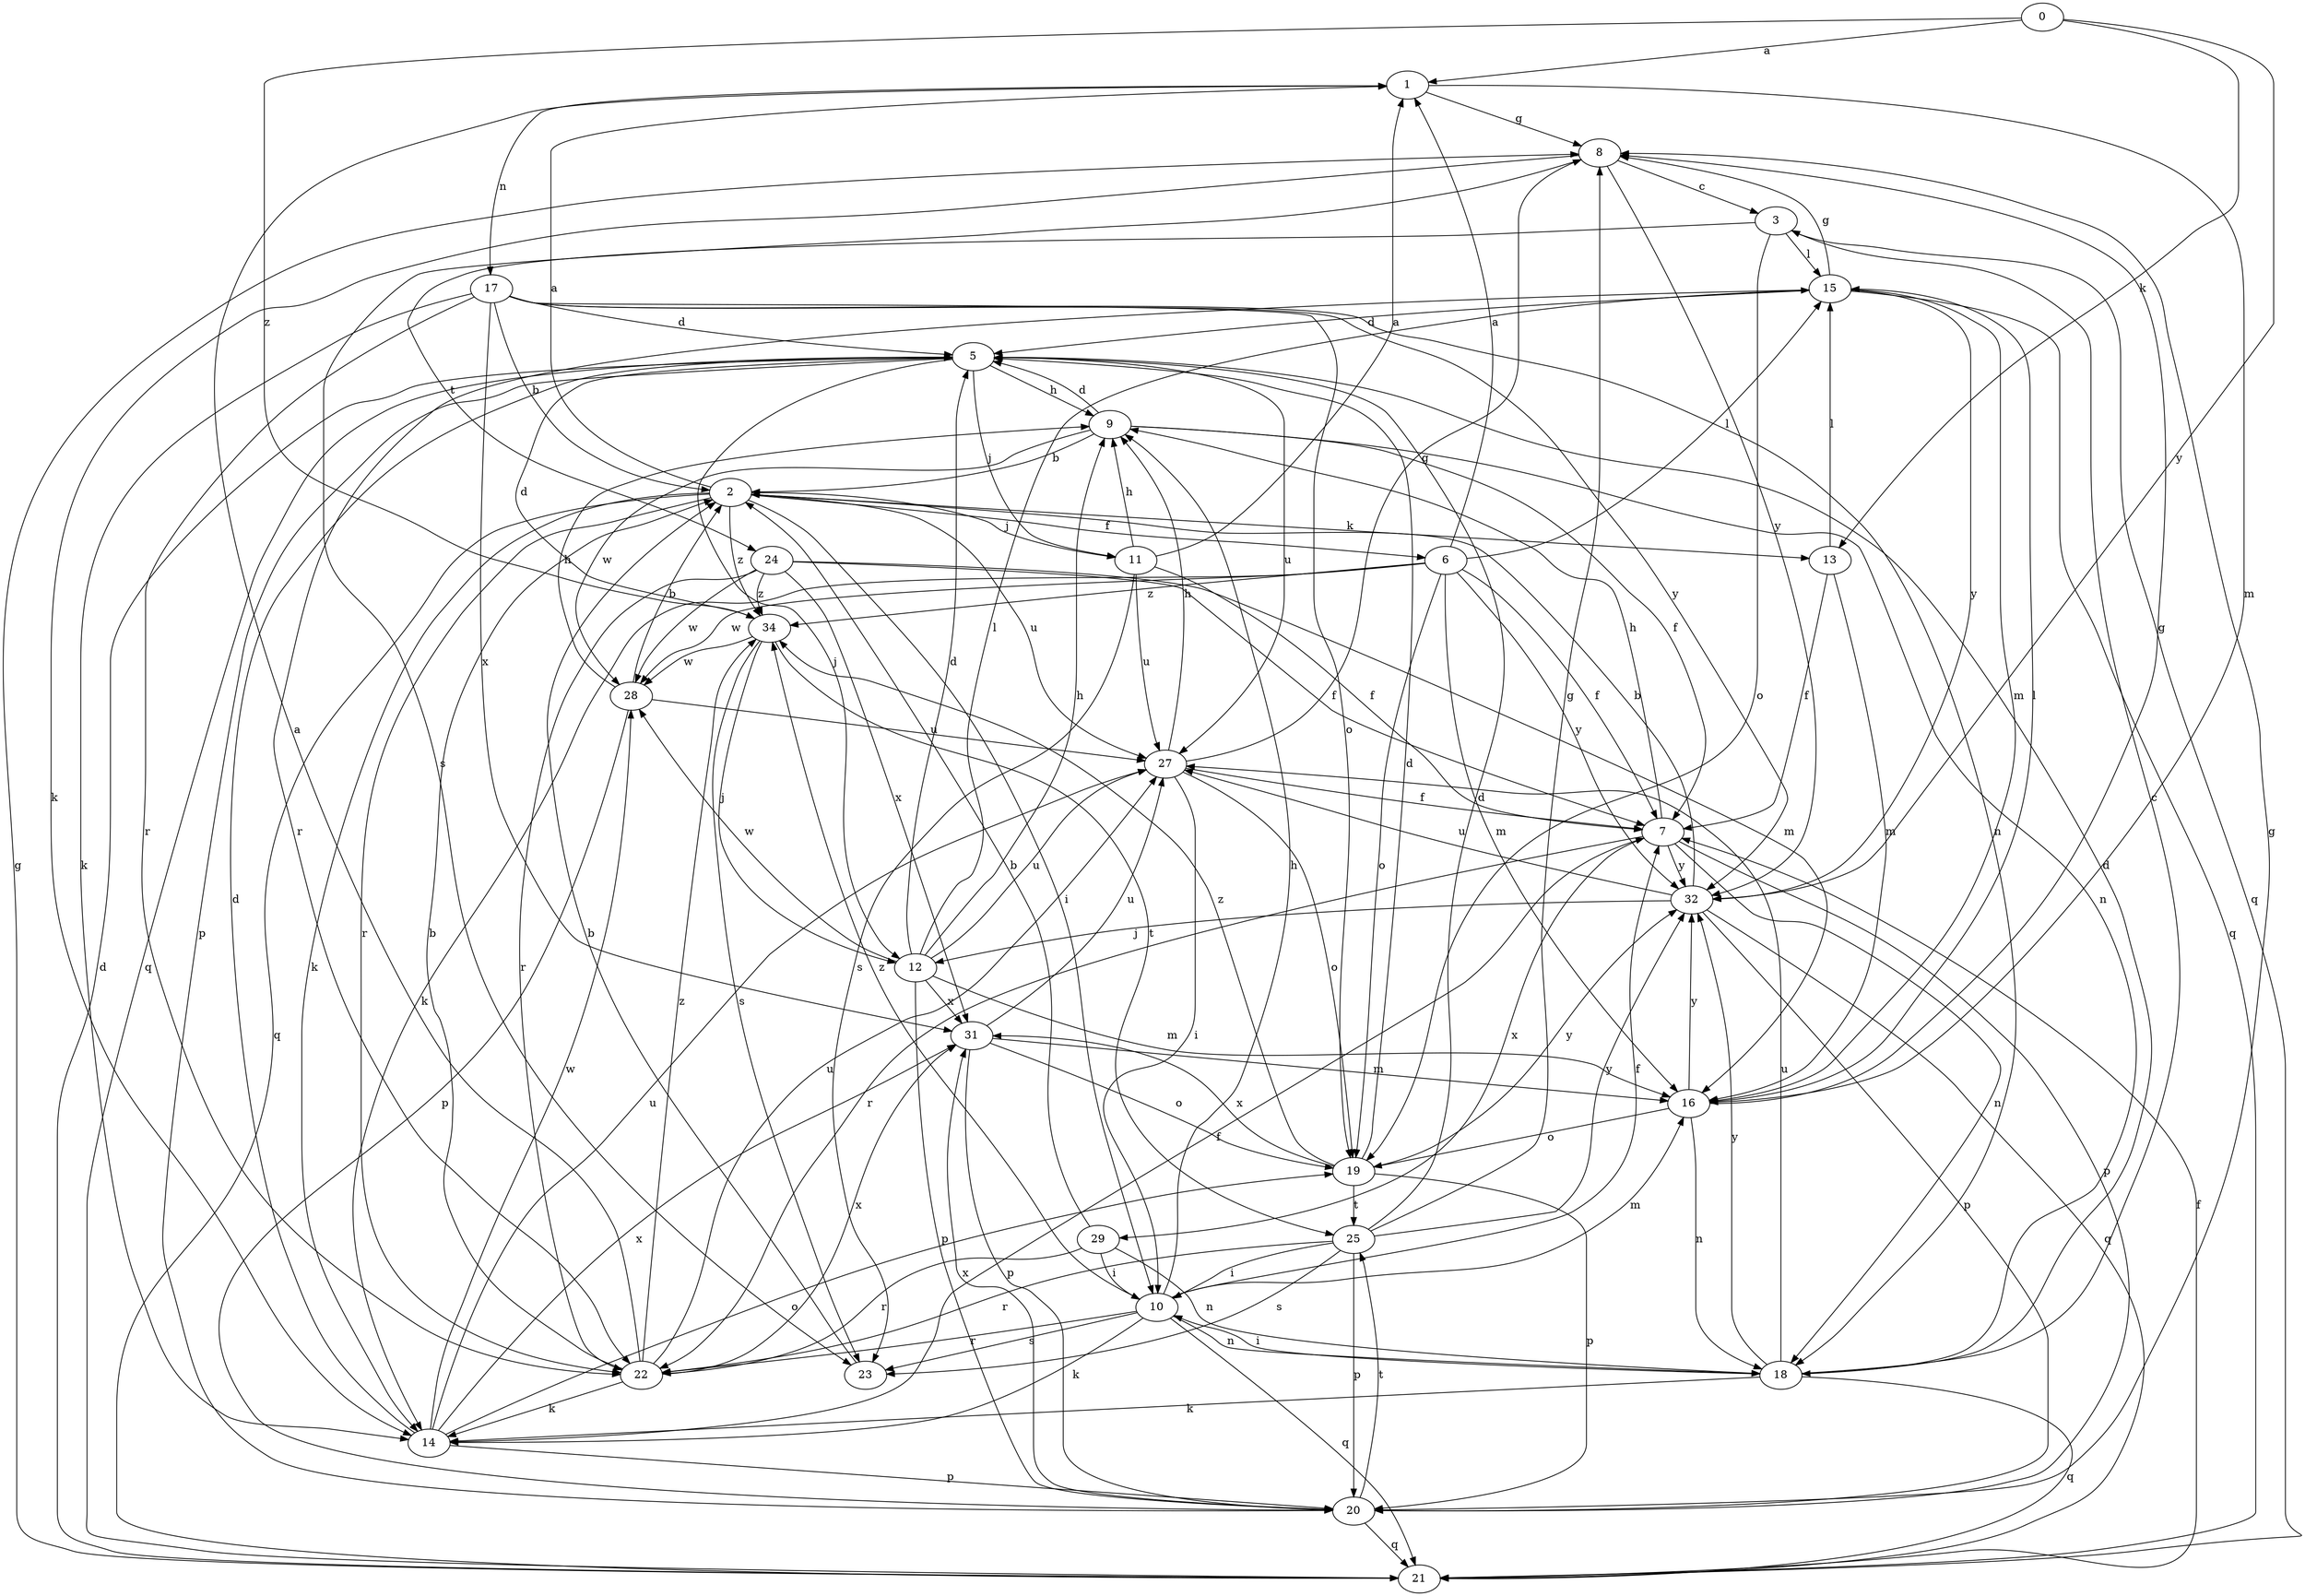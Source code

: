 strict digraph  {
0;
1;
2;
3;
5;
6;
7;
8;
9;
10;
11;
12;
13;
14;
15;
16;
17;
18;
19;
20;
21;
22;
23;
24;
25;
27;
28;
29;
31;
32;
34;
0 -> 1  [label=a];
0 -> 13  [label=k];
0 -> 32  [label=y];
0 -> 34  [label=z];
1 -> 8  [label=g];
1 -> 16  [label=m];
1 -> 17  [label=n];
2 -> 1  [label=a];
2 -> 6  [label=f];
2 -> 10  [label=i];
2 -> 11  [label=j];
2 -> 13  [label=k];
2 -> 14  [label=k];
2 -> 21  [label=q];
2 -> 22  [label=r];
2 -> 27  [label=u];
2 -> 34  [label=z];
3 -> 15  [label=l];
3 -> 19  [label=o];
3 -> 21  [label=q];
3 -> 24  [label=t];
5 -> 9  [label=h];
5 -> 11  [label=j];
5 -> 12  [label=j];
5 -> 20  [label=p];
5 -> 21  [label=q];
5 -> 27  [label=u];
6 -> 1  [label=a];
6 -> 7  [label=f];
6 -> 14  [label=k];
6 -> 15  [label=l];
6 -> 16  [label=m];
6 -> 19  [label=o];
6 -> 28  [label=w];
6 -> 32  [label=y];
6 -> 34  [label=z];
7 -> 9  [label=h];
7 -> 18  [label=n];
7 -> 20  [label=p];
7 -> 22  [label=r];
7 -> 29  [label=x];
7 -> 32  [label=y];
8 -> 3  [label=c];
8 -> 14  [label=k];
8 -> 23  [label=s];
8 -> 32  [label=y];
9 -> 2  [label=b];
9 -> 5  [label=d];
9 -> 7  [label=f];
9 -> 18  [label=n];
9 -> 28  [label=w];
10 -> 7  [label=f];
10 -> 9  [label=h];
10 -> 14  [label=k];
10 -> 16  [label=m];
10 -> 18  [label=n];
10 -> 21  [label=q];
10 -> 22  [label=r];
10 -> 23  [label=s];
10 -> 34  [label=z];
11 -> 1  [label=a];
11 -> 7  [label=f];
11 -> 9  [label=h];
11 -> 23  [label=s];
11 -> 27  [label=u];
12 -> 5  [label=d];
12 -> 9  [label=h];
12 -> 15  [label=l];
12 -> 16  [label=m];
12 -> 20  [label=p];
12 -> 27  [label=u];
12 -> 28  [label=w];
12 -> 31  [label=x];
13 -> 7  [label=f];
13 -> 15  [label=l];
13 -> 16  [label=m];
14 -> 5  [label=d];
14 -> 7  [label=f];
14 -> 19  [label=o];
14 -> 20  [label=p];
14 -> 27  [label=u];
14 -> 28  [label=w];
14 -> 31  [label=x];
15 -> 5  [label=d];
15 -> 8  [label=g];
15 -> 16  [label=m];
15 -> 21  [label=q];
15 -> 22  [label=r];
15 -> 32  [label=y];
16 -> 8  [label=g];
16 -> 15  [label=l];
16 -> 18  [label=n];
16 -> 19  [label=o];
16 -> 32  [label=y];
17 -> 2  [label=b];
17 -> 5  [label=d];
17 -> 14  [label=k];
17 -> 18  [label=n];
17 -> 19  [label=o];
17 -> 22  [label=r];
17 -> 31  [label=x];
17 -> 32  [label=y];
18 -> 3  [label=c];
18 -> 5  [label=d];
18 -> 10  [label=i];
18 -> 14  [label=k];
18 -> 21  [label=q];
18 -> 27  [label=u];
18 -> 32  [label=y];
19 -> 5  [label=d];
19 -> 20  [label=p];
19 -> 25  [label=t];
19 -> 31  [label=x];
19 -> 32  [label=y];
19 -> 34  [label=z];
20 -> 8  [label=g];
20 -> 21  [label=q];
20 -> 25  [label=t];
20 -> 31  [label=x];
21 -> 5  [label=d];
21 -> 7  [label=f];
21 -> 8  [label=g];
22 -> 1  [label=a];
22 -> 2  [label=b];
22 -> 14  [label=k];
22 -> 27  [label=u];
22 -> 31  [label=x];
22 -> 34  [label=z];
23 -> 2  [label=b];
24 -> 7  [label=f];
24 -> 16  [label=m];
24 -> 22  [label=r];
24 -> 28  [label=w];
24 -> 31  [label=x];
24 -> 34  [label=z];
25 -> 5  [label=d];
25 -> 8  [label=g];
25 -> 10  [label=i];
25 -> 20  [label=p];
25 -> 22  [label=r];
25 -> 23  [label=s];
25 -> 32  [label=y];
27 -> 7  [label=f];
27 -> 8  [label=g];
27 -> 9  [label=h];
27 -> 10  [label=i];
27 -> 19  [label=o];
28 -> 2  [label=b];
28 -> 9  [label=h];
28 -> 20  [label=p];
28 -> 27  [label=u];
29 -> 2  [label=b];
29 -> 10  [label=i];
29 -> 18  [label=n];
29 -> 22  [label=r];
31 -> 16  [label=m];
31 -> 19  [label=o];
31 -> 20  [label=p];
31 -> 27  [label=u];
32 -> 2  [label=b];
32 -> 12  [label=j];
32 -> 20  [label=p];
32 -> 21  [label=q];
32 -> 27  [label=u];
34 -> 5  [label=d];
34 -> 12  [label=j];
34 -> 23  [label=s];
34 -> 25  [label=t];
34 -> 28  [label=w];
}
